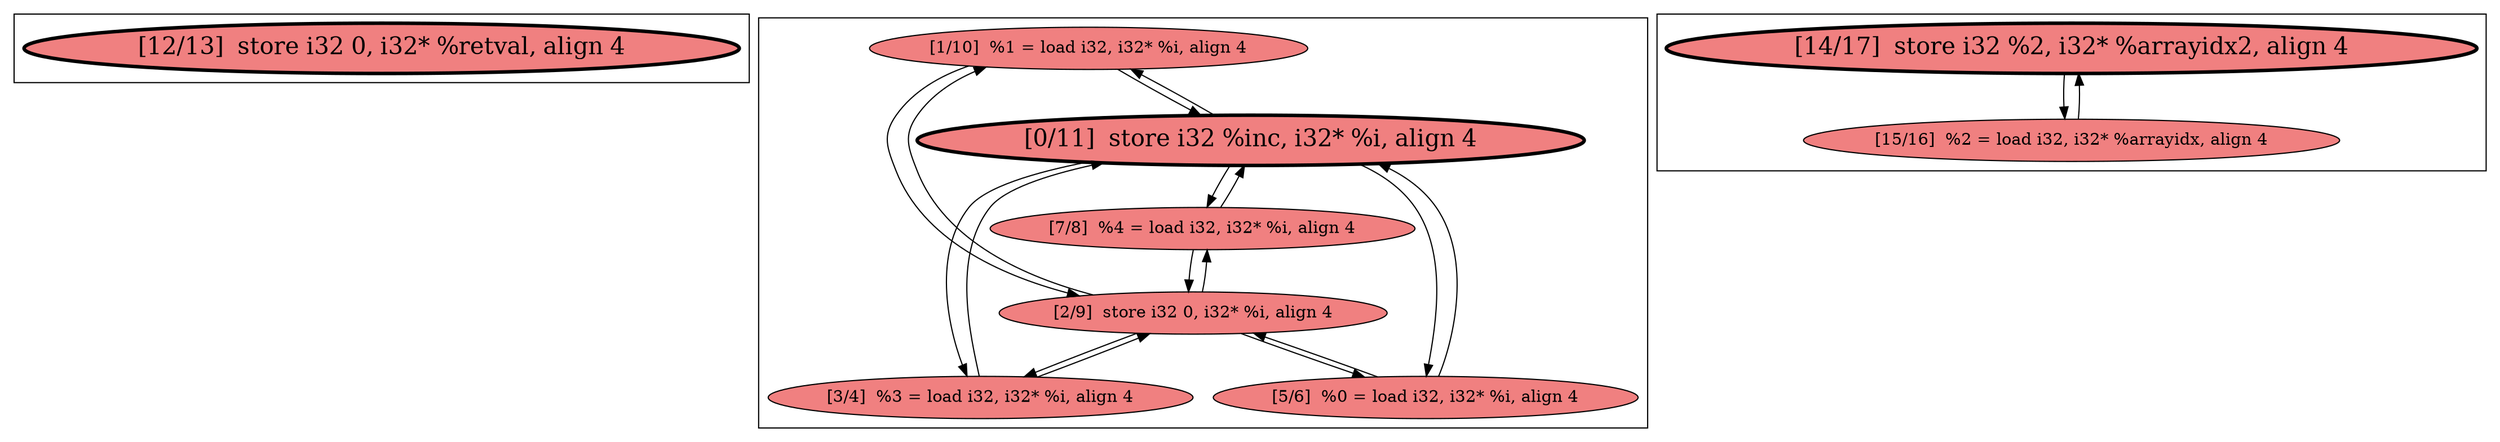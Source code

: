 
digraph G {





subgraph cluster2 {


node29 [penwidth=3.0,fontsize=20,fillcolor=lightcoral,label="[12/13]  store i32 0, i32* %retval, align 4",shape=ellipse,style=filled ]



}

subgraph cluster0 {


node26 [fillcolor=lightcoral,label="[1/10]  %1 = load i32, i32* %i, align 4",shape=ellipse,style=filled ]
node24 [penwidth=3.0,fontsize=20,fillcolor=lightcoral,label="[0/11]  store i32 %inc, i32* %i, align 4",shape=ellipse,style=filled ]
node25 [fillcolor=lightcoral,label="[3/4]  %3 = load i32, i32* %i, align 4",shape=ellipse,style=filled ]
node23 [fillcolor=lightcoral,label="[5/6]  %0 = load i32, i32* %i, align 4",shape=ellipse,style=filled ]
node21 [fillcolor=lightcoral,label="[7/8]  %4 = load i32, i32* %i, align 4",shape=ellipse,style=filled ]
node22 [fillcolor=lightcoral,label="[2/9]  store i32 0, i32* %i, align 4",shape=ellipse,style=filled ]

node22->node26 [ ]
node24->node25 [ ]
node26->node22 [ ]
node22->node25 [ ]
node23->node24 [ ]
node22->node21 [ ]
node24->node26 [ ]
node25->node22 [ ]
node26->node24 [ ]
node24->node23 [ ]
node24->node21 [ ]
node21->node22 [ ]
node21->node24 [ ]
node22->node23 [ ]
node25->node24 [ ]
node23->node22 [ ]


}

subgraph cluster1 {


node28 [penwidth=3.0,fontsize=20,fillcolor=lightcoral,label="[14/17]  store i32 %2, i32* %arrayidx2, align 4",shape=ellipse,style=filled ]
node27 [fillcolor=lightcoral,label="[15/16]  %2 = load i32, i32* %arrayidx, align 4",shape=ellipse,style=filled ]

node27->node28 [ ]
node28->node27 [ ]


}

}
